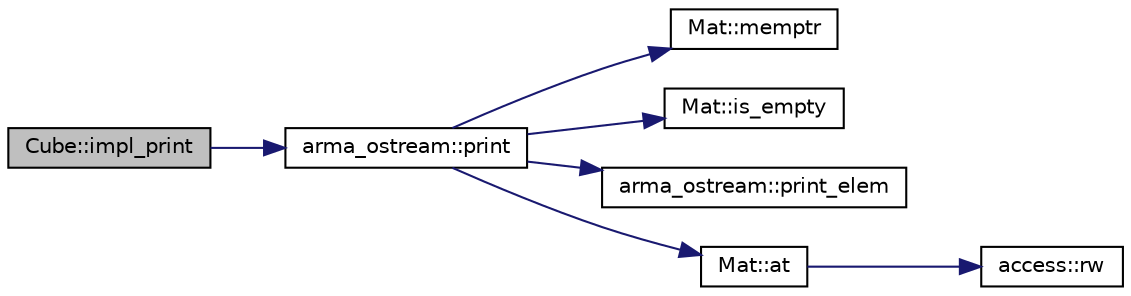 digraph "Cube::impl_print"
{
  edge [fontname="Helvetica",fontsize="10",labelfontname="Helvetica",labelfontsize="10"];
  node [fontname="Helvetica",fontsize="10",shape=record];
  rankdir="LR";
  Node1 [label="Cube::impl_print",height=0.2,width=0.4,color="black", fillcolor="grey75", style="filled" fontcolor="black"];
  Node1 -> Node2 [color="midnightblue",fontsize="10",style="solid",fontname="Helvetica"];
  Node2 [label="arma_ostream::print",height=0.2,width=0.4,color="black", fillcolor="white", style="filled",URL="$group__arma__ostream.html#ga203b8a0da4b4475a62bdd88a3661831f",tooltip="Print a matrix to the specified stream."];
  Node2 -> Node3 [color="midnightblue",fontsize="10",style="solid",fontname="Helvetica"];
  Node3 [label="Mat::memptr",height=0.2,width=0.4,color="black", fillcolor="white", style="filled",URL="$group___mat.html#gad5b1b46a9288e04128aa11c99cc2b444",tooltip="returns a pointer to array of eTs used by the matrix"];
  Node2 -> Node4 [color="midnightblue",fontsize="10",style="solid",fontname="Helvetica"];
  Node4 [label="Mat::is_empty",height=0.2,width=0.4,color="black", fillcolor="white", style="filled",URL="$group___mat.html#ga6aea90307174186e101c8d20cb33be66",tooltip="returns true if the matrix has no elements"];
  Node2 -> Node5 [color="midnightblue",fontsize="10",style="solid",fontname="Helvetica"];
  Node5 [label="arma_ostream::print_elem",height=0.2,width=0.4,color="black", fillcolor="white", style="filled",URL="$group__arma__ostream.html#ga1cfd7bc0f3cd2ead922639f275db1d35",tooltip="Print an element to the specified stream."];
  Node2 -> Node6 [color="midnightblue",fontsize="10",style="solid",fontname="Helvetica"];
  Node6 [label="Mat::at",height=0.2,width=0.4,color="black", fillcolor="white", style="filled",URL="$group___mat.html#ga62c874c45807d7853afd231ae9f512d7",tooltip="linear element accessor (treats the matrix as a vector); no bounds check."];
  Node6 -> Node7 [color="midnightblue",fontsize="10",style="solid",fontname="Helvetica"];
  Node7 [label="access::rw",height=0.2,width=0.4,color="black", fillcolor="white", style="filled",URL="$classaccess.html#acd46d2d9e6004074b21bdec6a2f23c6e",tooltip="internal function to allow modification of data declared as read-only (use with caution)"];
}
